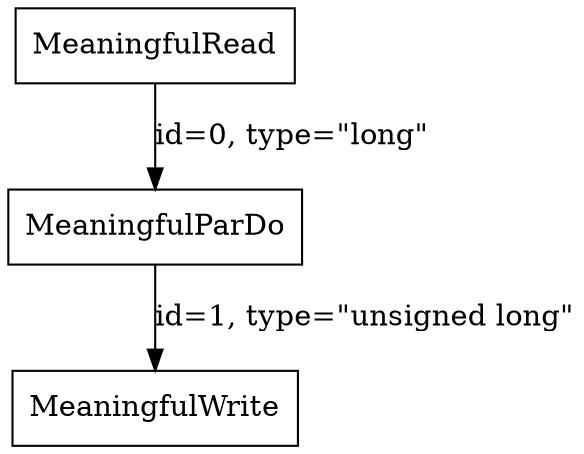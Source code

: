 digraph pipeline {
    "MeaningfulRead" [shape=box];
    "MeaningfulRead" -> "MeaningfulParDo" [label = "id=0, type=\"long\""];
    "MeaningfulParDo" [shape=box];
    "MeaningfulParDo" -> "MeaningfulWrite" [label = "id=1, type=\"unsigned long\""];
    "MeaningfulWrite" [shape=box];
}
